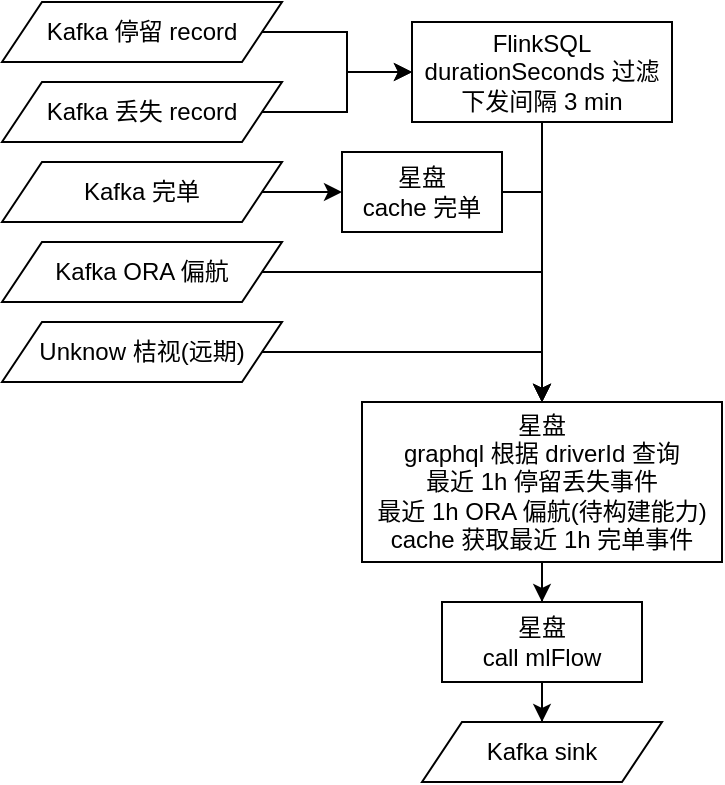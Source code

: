 <mxfile version="20.4.1" type="github">
  <diagram id="-cqAoxw0gFniNL42qwO6" name="第 1 页">
    <mxGraphModel dx="946" dy="510" grid="1" gridSize="10" guides="1" tooltips="1" connect="1" arrows="1" fold="1" page="1" pageScale="1" pageWidth="827" pageHeight="1169" math="0" shadow="0">
      <root>
        <mxCell id="0" />
        <mxCell id="1" parent="0" />
        <mxCell id="Yr_SVXGNbOVtQMpUjmmr-7" style="edgeStyle=orthogonalEdgeStyle;rounded=0;orthogonalLoop=1;jettySize=auto;html=1;entryX=0;entryY=0.5;entryDx=0;entryDy=0;" edge="1" parent="1" source="Yr_SVXGNbOVtQMpUjmmr-1" target="Yr_SVXGNbOVtQMpUjmmr-6">
          <mxGeometry relative="1" as="geometry" />
        </mxCell>
        <mxCell id="Yr_SVXGNbOVtQMpUjmmr-1" value="Kafka 停留 record" style="shape=parallelogram;perimeter=parallelogramPerimeter;whiteSpace=wrap;html=1;fixedSize=1;" vertex="1" parent="1">
          <mxGeometry x="30" y="70" width="140" height="30" as="geometry" />
        </mxCell>
        <mxCell id="Yr_SVXGNbOVtQMpUjmmr-9" style="edgeStyle=orthogonalEdgeStyle;rounded=0;orthogonalLoop=1;jettySize=auto;html=1;entryX=0;entryY=0.5;entryDx=0;entryDy=0;" edge="1" parent="1" source="Yr_SVXGNbOVtQMpUjmmr-2" target="Yr_SVXGNbOVtQMpUjmmr-6">
          <mxGeometry relative="1" as="geometry" />
        </mxCell>
        <mxCell id="Yr_SVXGNbOVtQMpUjmmr-2" value="Kafka 丢失 record" style="shape=parallelogram;perimeter=parallelogramPerimeter;whiteSpace=wrap;html=1;fixedSize=1;" vertex="1" parent="1">
          <mxGeometry x="30" y="110" width="140" height="30" as="geometry" />
        </mxCell>
        <mxCell id="Yr_SVXGNbOVtQMpUjmmr-15" style="edgeStyle=orthogonalEdgeStyle;rounded=0;orthogonalLoop=1;jettySize=auto;html=1;entryX=0.5;entryY=0;entryDx=0;entryDy=0;" edge="1" parent="1" source="Yr_SVXGNbOVtQMpUjmmr-3" target="Yr_SVXGNbOVtQMpUjmmr-10">
          <mxGeometry relative="1" as="geometry" />
        </mxCell>
        <mxCell id="Yr_SVXGNbOVtQMpUjmmr-3" value="Kafka ORA 偏航" style="shape=parallelogram;perimeter=parallelogramPerimeter;whiteSpace=wrap;html=1;fixedSize=1;" vertex="1" parent="1">
          <mxGeometry x="30" y="190" width="140" height="30" as="geometry" />
        </mxCell>
        <mxCell id="Yr_SVXGNbOVtQMpUjmmr-22" style="edgeStyle=orthogonalEdgeStyle;rounded=0;orthogonalLoop=1;jettySize=auto;html=1;entryX=0;entryY=0.5;entryDx=0;entryDy=0;" edge="1" parent="1" source="Yr_SVXGNbOVtQMpUjmmr-4" target="Yr_SVXGNbOVtQMpUjmmr-20">
          <mxGeometry relative="1" as="geometry" />
        </mxCell>
        <mxCell id="Yr_SVXGNbOVtQMpUjmmr-4" value="Kafka 完单" style="shape=parallelogram;perimeter=parallelogramPerimeter;whiteSpace=wrap;html=1;fixedSize=1;" vertex="1" parent="1">
          <mxGeometry x="30" y="150" width="140" height="30" as="geometry" />
        </mxCell>
        <mxCell id="Yr_SVXGNbOVtQMpUjmmr-16" style="edgeStyle=orthogonalEdgeStyle;rounded=0;orthogonalLoop=1;jettySize=auto;html=1;entryX=0.5;entryY=0;entryDx=0;entryDy=0;" edge="1" parent="1" source="Yr_SVXGNbOVtQMpUjmmr-5" target="Yr_SVXGNbOVtQMpUjmmr-10">
          <mxGeometry relative="1" as="geometry" />
        </mxCell>
        <mxCell id="Yr_SVXGNbOVtQMpUjmmr-5" value="Unknow 桔视(远期)" style="shape=parallelogram;perimeter=parallelogramPerimeter;whiteSpace=wrap;html=1;fixedSize=1;" vertex="1" parent="1">
          <mxGeometry x="30" y="230" width="140" height="30" as="geometry" />
        </mxCell>
        <mxCell id="Yr_SVXGNbOVtQMpUjmmr-13" style="edgeStyle=orthogonalEdgeStyle;rounded=0;orthogonalLoop=1;jettySize=auto;html=1;entryX=0.5;entryY=0;entryDx=0;entryDy=0;" edge="1" parent="1" source="Yr_SVXGNbOVtQMpUjmmr-6" target="Yr_SVXGNbOVtQMpUjmmr-10">
          <mxGeometry relative="1" as="geometry" />
        </mxCell>
        <mxCell id="Yr_SVXGNbOVtQMpUjmmr-6" value="FlinkSQL&lt;br&gt;durationSeconds 过滤&lt;br&gt;下发间隔 3 min" style="rounded=0;whiteSpace=wrap;html=1;" vertex="1" parent="1">
          <mxGeometry x="235" y="80" width="130" height="50" as="geometry" />
        </mxCell>
        <mxCell id="Yr_SVXGNbOVtQMpUjmmr-17" style="edgeStyle=orthogonalEdgeStyle;rounded=0;orthogonalLoop=1;jettySize=auto;html=1;entryX=0.5;entryY=0;entryDx=0;entryDy=0;" edge="1" parent="1" source="Yr_SVXGNbOVtQMpUjmmr-10" target="Yr_SVXGNbOVtQMpUjmmr-12">
          <mxGeometry relative="1" as="geometry" />
        </mxCell>
        <mxCell id="Yr_SVXGNbOVtQMpUjmmr-10" value="星盘&lt;br&gt;graphql 根据 driverId 查询&lt;br&gt;最近 1h 停留丢失事件&lt;br&gt;最近 1h ORA 偏航(待构建能力)&lt;br&gt;cache 获取最近 1h 完单事件" style="rounded=0;whiteSpace=wrap;html=1;" vertex="1" parent="1">
          <mxGeometry x="210" y="270" width="180" height="80" as="geometry" />
        </mxCell>
        <mxCell id="Yr_SVXGNbOVtQMpUjmmr-11" value="Kafka sink" style="shape=parallelogram;perimeter=parallelogramPerimeter;whiteSpace=wrap;html=1;fixedSize=1;" vertex="1" parent="1">
          <mxGeometry x="240" y="430" width="120" height="30" as="geometry" />
        </mxCell>
        <mxCell id="Yr_SVXGNbOVtQMpUjmmr-18" style="edgeStyle=orthogonalEdgeStyle;rounded=0;orthogonalLoop=1;jettySize=auto;html=1;entryX=0.5;entryY=0;entryDx=0;entryDy=0;" edge="1" parent="1" source="Yr_SVXGNbOVtQMpUjmmr-12" target="Yr_SVXGNbOVtQMpUjmmr-11">
          <mxGeometry relative="1" as="geometry" />
        </mxCell>
        <mxCell id="Yr_SVXGNbOVtQMpUjmmr-12" value="星盘&lt;br&gt;call mlFlow" style="rounded=0;whiteSpace=wrap;html=1;" vertex="1" parent="1">
          <mxGeometry x="250" y="370" width="100" height="40" as="geometry" />
        </mxCell>
        <mxCell id="Yr_SVXGNbOVtQMpUjmmr-23" style="edgeStyle=orthogonalEdgeStyle;rounded=0;orthogonalLoop=1;jettySize=auto;html=1;entryX=0.5;entryY=0;entryDx=0;entryDy=0;" edge="1" parent="1" source="Yr_SVXGNbOVtQMpUjmmr-20" target="Yr_SVXGNbOVtQMpUjmmr-10">
          <mxGeometry relative="1" as="geometry">
            <Array as="points">
              <mxPoint x="300" y="165" />
            </Array>
          </mxGeometry>
        </mxCell>
        <mxCell id="Yr_SVXGNbOVtQMpUjmmr-20" value="星盘&lt;br&gt;cache 完单" style="rounded=0;whiteSpace=wrap;html=1;" vertex="1" parent="1">
          <mxGeometry x="200" y="145" width="80" height="40" as="geometry" />
        </mxCell>
      </root>
    </mxGraphModel>
  </diagram>
</mxfile>
